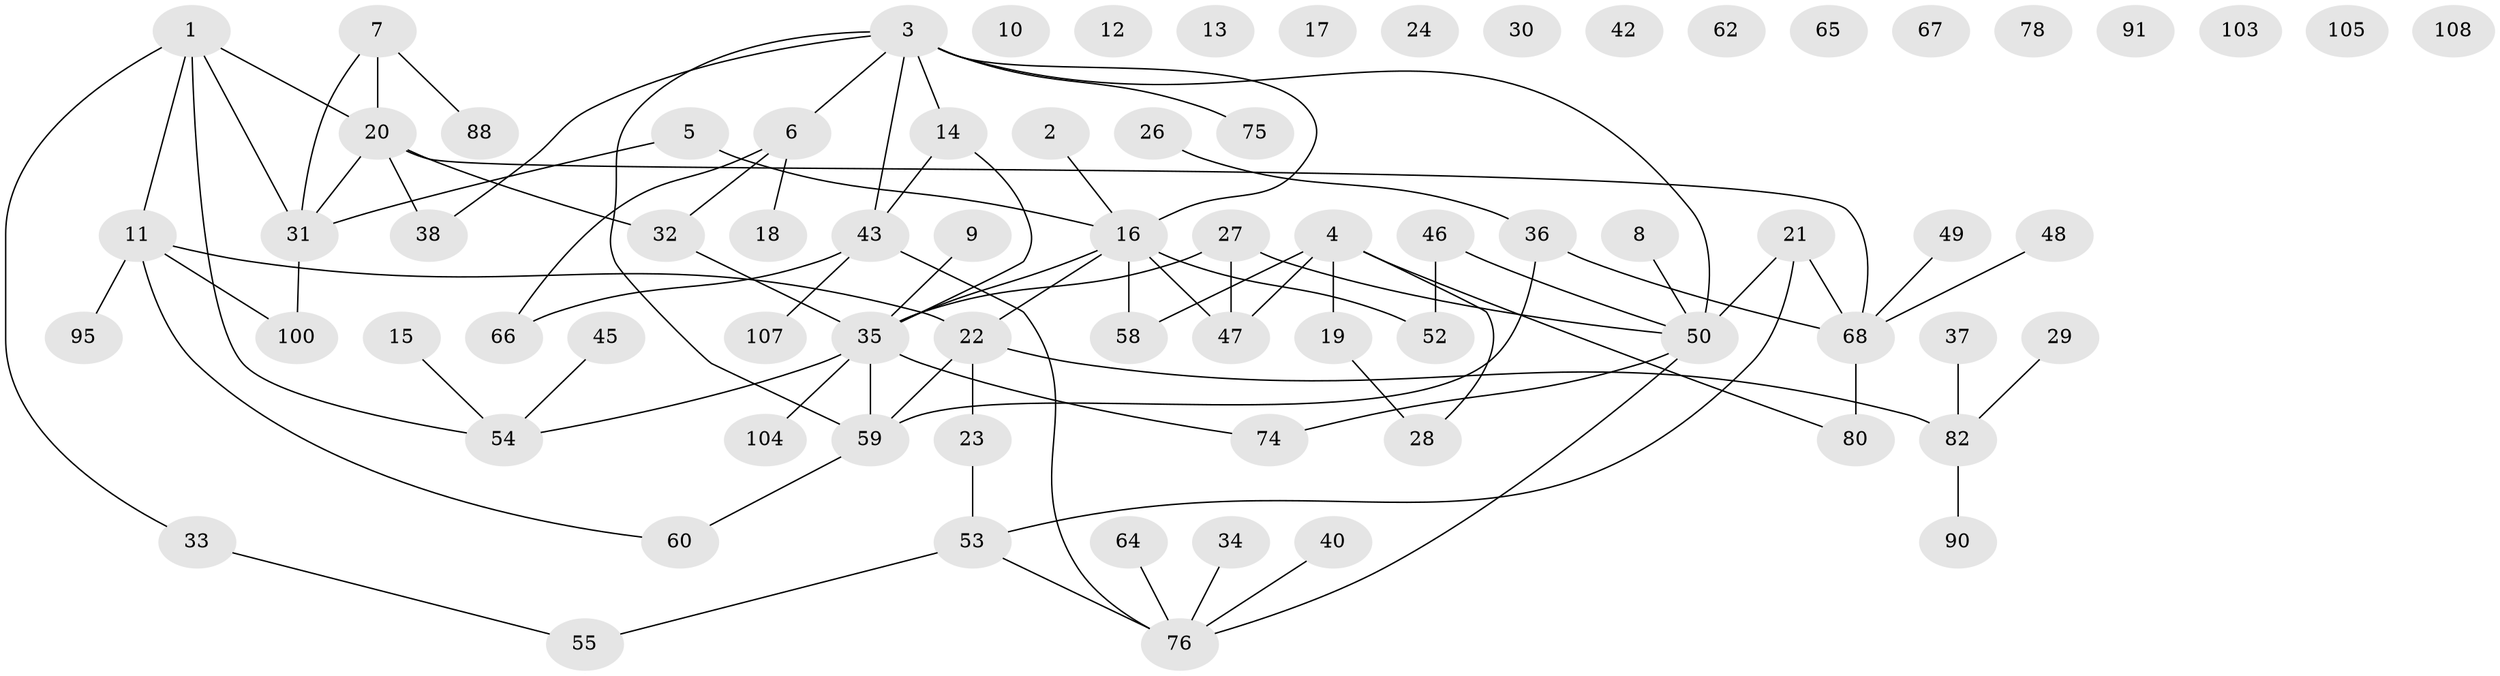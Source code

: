 // original degree distribution, {3: 0.1388888888888889, 1: 0.24074074074074073, 7: 0.018518518518518517, 5: 0.027777777777777776, 2: 0.3148148148148148, 0: 0.12037037037037036, 4: 0.10185185185185185, 8: 0.009259259259259259, 6: 0.027777777777777776}
// Generated by graph-tools (version 1.1) at 2025/41/03/06/25 10:41:20]
// undirected, 75 vertices, 86 edges
graph export_dot {
graph [start="1"]
  node [color=gray90,style=filled];
  1 [super="+63"];
  2;
  3 [super="+25"];
  4 [super="+41"];
  5;
  6 [super="+81"];
  7;
  8 [super="+39"];
  9 [super="+51"];
  10;
  11 [super="+101"];
  12;
  13;
  14 [super="+69"];
  15 [super="+99"];
  16 [super="+56"];
  17;
  18;
  19 [super="+77"];
  20 [super="+73"];
  21;
  22 [super="+70"];
  23;
  24;
  26;
  27 [super="+61"];
  28 [super="+102"];
  29;
  30;
  31 [super="+44"];
  32 [super="+94"];
  33;
  34;
  35 [super="+97"];
  36 [super="+79"];
  37;
  38;
  40;
  42;
  43 [super="+86"];
  45;
  46 [super="+71"];
  47 [super="+83"];
  48;
  49;
  50 [super="+57"];
  52 [super="+72"];
  53 [super="+93"];
  54 [super="+89"];
  55;
  58;
  59 [super="+98"];
  60;
  62 [super="+106"];
  64;
  65 [super="+85"];
  66 [super="+84"];
  67;
  68 [super="+92"];
  74;
  75;
  76 [super="+96"];
  78;
  80;
  82 [super="+87"];
  88;
  90;
  91;
  95;
  100;
  103;
  104;
  105;
  107;
  108;
  1 -- 11;
  1 -- 31;
  1 -- 33;
  1 -- 54;
  1 -- 20;
  2 -- 16;
  3 -- 38;
  3 -- 59;
  3 -- 75;
  3 -- 14;
  3 -- 43;
  3 -- 16;
  3 -- 6;
  3 -- 50;
  4 -- 28;
  4 -- 58;
  4 -- 80;
  4 -- 47;
  4 -- 19;
  5 -- 16;
  5 -- 31;
  6 -- 66;
  6 -- 32;
  6 -- 18;
  7 -- 88;
  7 -- 31;
  7 -- 20;
  8 -- 50;
  9 -- 35;
  11 -- 100;
  11 -- 22;
  11 -- 60;
  11 -- 95;
  14 -- 35;
  14 -- 43;
  15 -- 54;
  16 -- 22;
  16 -- 35;
  16 -- 47;
  16 -- 58;
  16 -- 52;
  19 -- 28;
  20 -- 31;
  20 -- 68;
  20 -- 32;
  20 -- 38;
  21 -- 50;
  21 -- 53;
  21 -- 68;
  22 -- 59;
  22 -- 82;
  22 -- 23;
  23 -- 53;
  26 -- 36;
  27 -- 35;
  27 -- 50;
  27 -- 47;
  29 -- 82;
  31 -- 100;
  32 -- 35;
  33 -- 55;
  34 -- 76;
  35 -- 59;
  35 -- 74;
  35 -- 104;
  35 -- 54;
  36 -- 68;
  36 -- 59;
  37 -- 82;
  40 -- 76;
  43 -- 107;
  43 -- 76;
  43 -- 66;
  45 -- 54;
  46 -- 50;
  46 -- 52;
  48 -- 68;
  49 -- 68;
  50 -- 76;
  50 -- 74;
  53 -- 55;
  53 -- 76;
  59 -- 60;
  64 -- 76;
  68 -- 80;
  82 -- 90;
}

